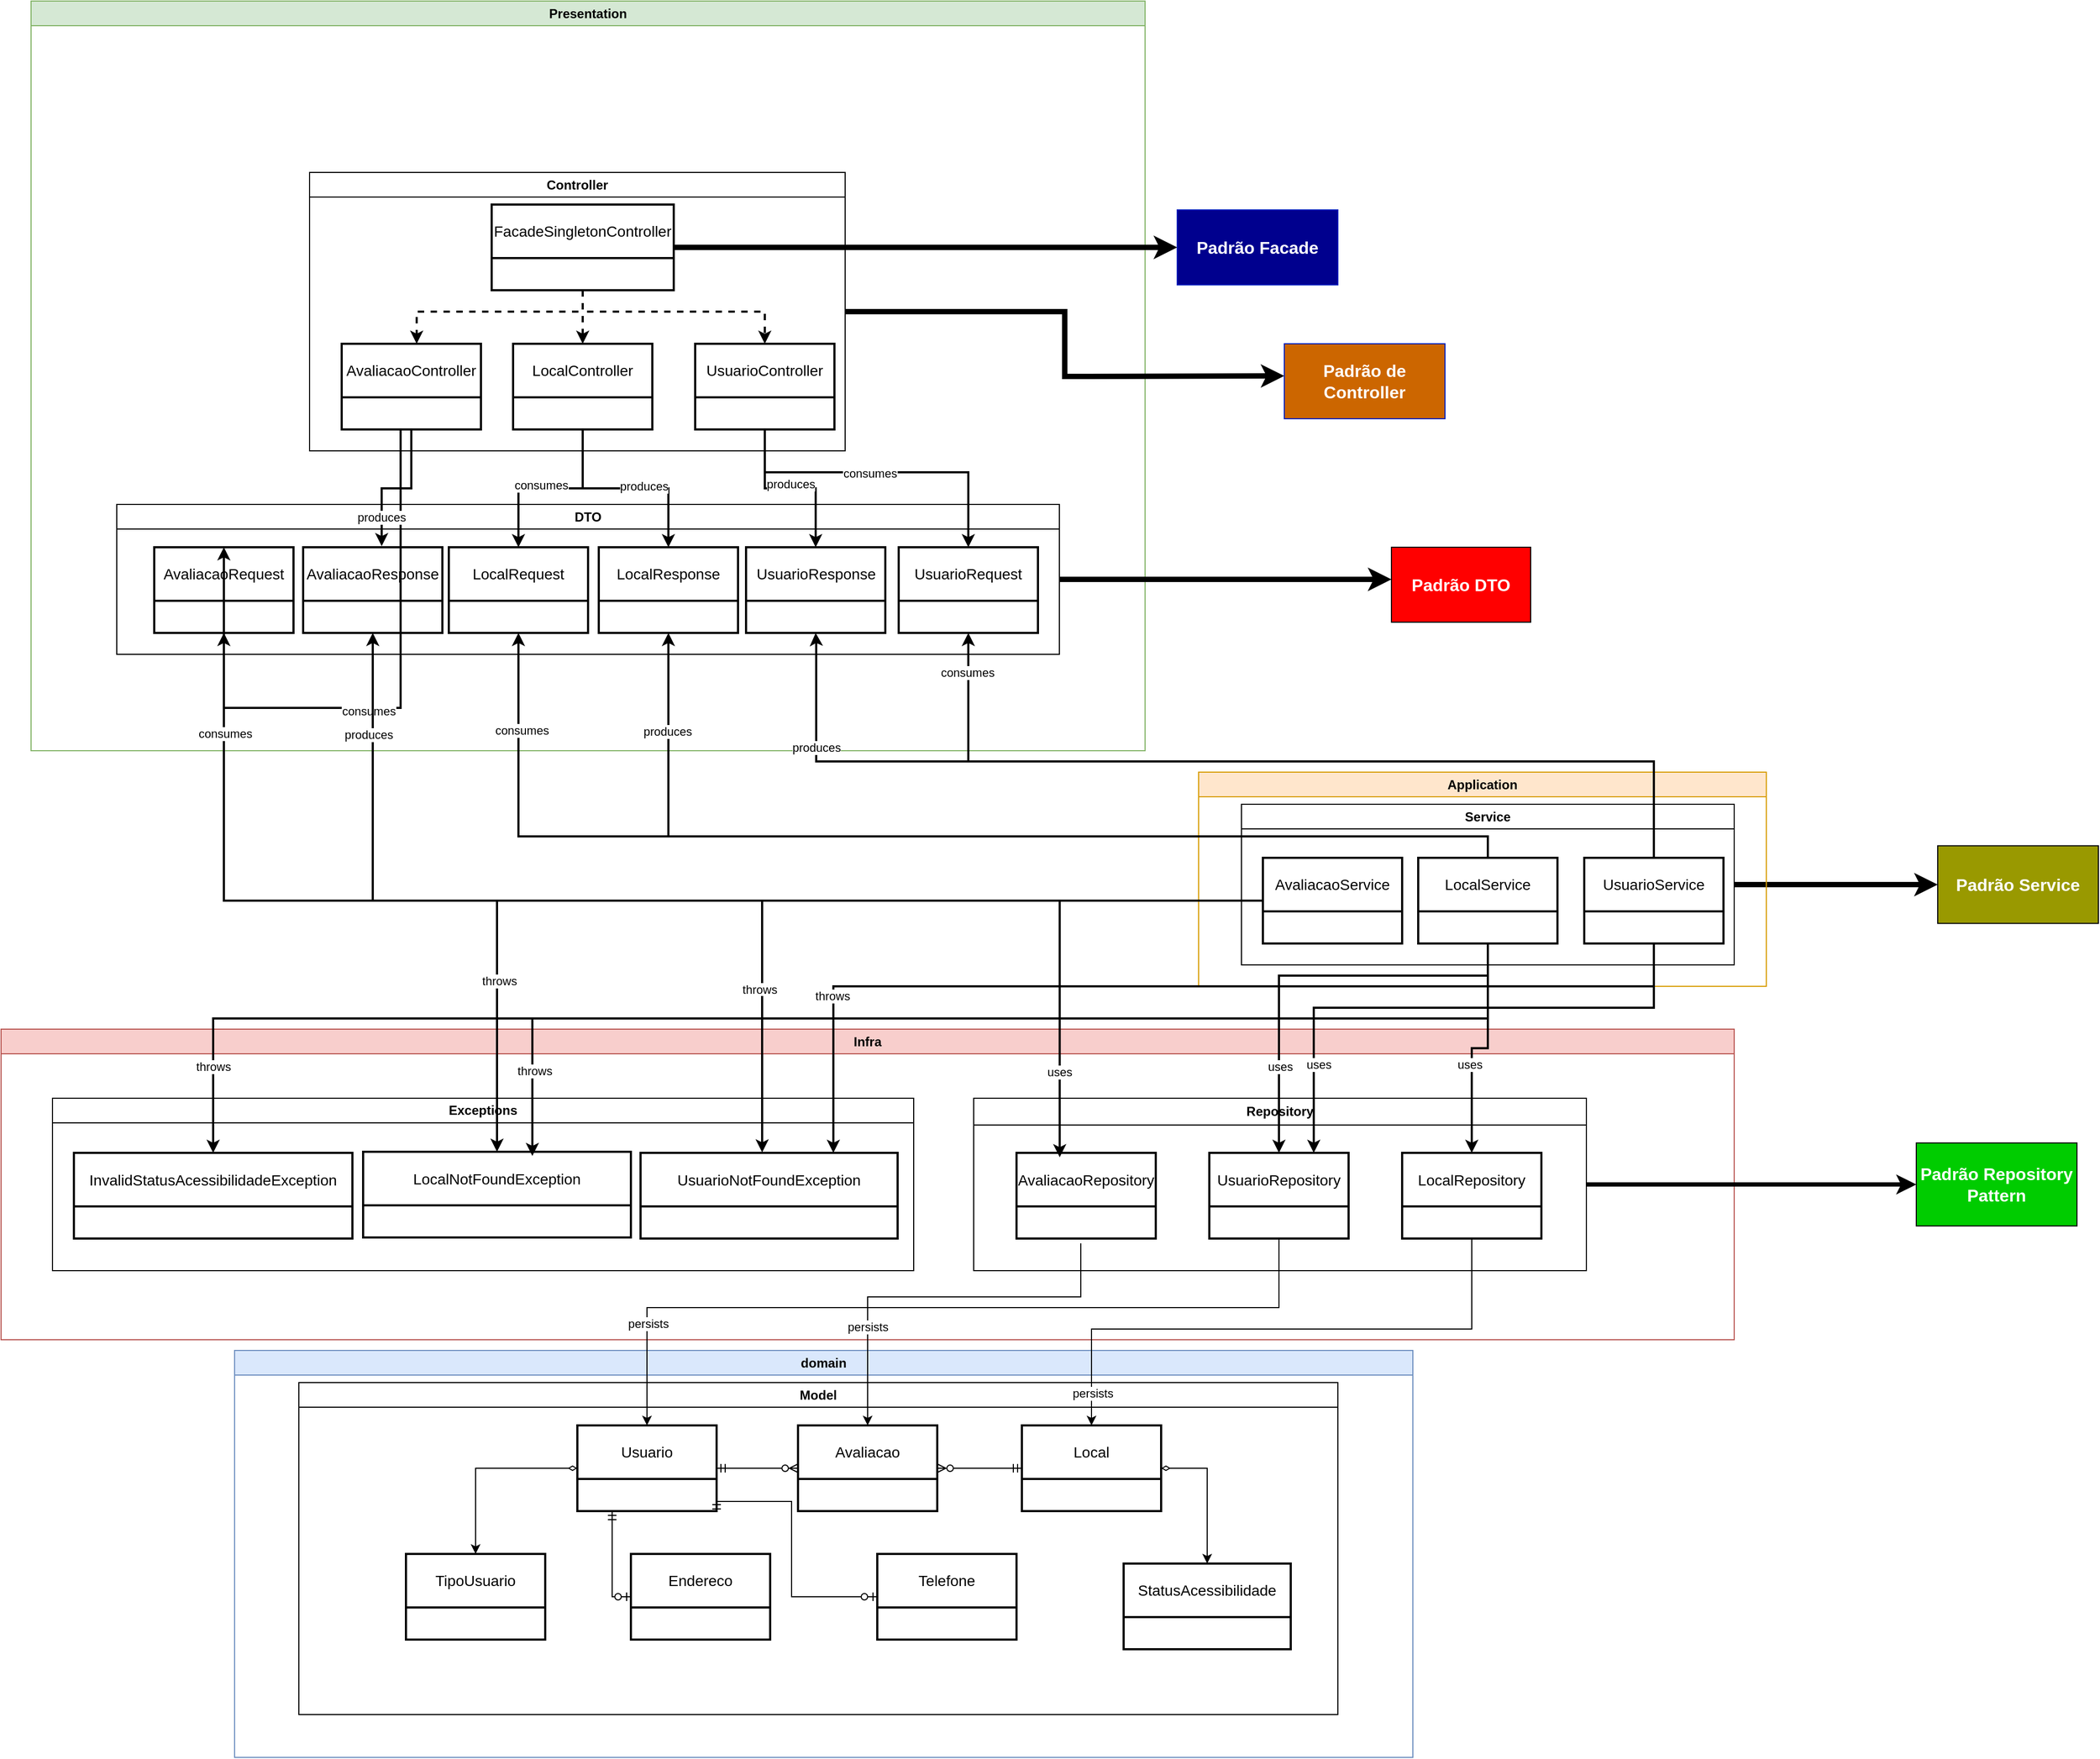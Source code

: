 <mxfile version="26.2.5">
  <diagram name="Página-1" id="8vidsbIWAMB68Fe4YKgP">
    <mxGraphModel dx="2596" dy="2604" grid="1" gridSize="10" guides="1" tooltips="1" connect="1" arrows="1" fold="1" page="1" pageScale="1" pageWidth="827" pageHeight="1169" math="0" shadow="0">
      <root>
        <mxCell id="0" />
        <mxCell id="1" parent="0" />
        <mxCell id="IX4oMh0dwggidCq6FP1M-32" value="Model" style="swimlane;whiteSpace=wrap;html=1;rounded=0;" parent="1" vertex="1">
          <mxGeometry x="1040" y="920" width="970" height="310" as="geometry" />
        </mxCell>
        <mxCell id="IX4oMh0dwggidCq6FP1M-46" value="Presentation" style="swimlane;whiteSpace=wrap;html=1;rounded=0;fillColor=#d5e8d4;strokeColor=#82b366;" parent="1" vertex="1">
          <mxGeometry x="790" y="-370" width="1040" height="700" as="geometry" />
        </mxCell>
        <mxCell id="IX4oMh0dwggidCq6FP1M-33" value="AvaliacaoRequest" style="swimlane;childLayout=stackLayout;horizontal=1;startSize=50;horizontalStack=0;rounded=0;fontSize=14;fontStyle=0;strokeWidth=2;resizeParent=0;resizeLast=1;shadow=0;dashed=0;align=center;arcSize=4;whiteSpace=wrap;html=1;" parent="IX4oMh0dwggidCq6FP1M-46" vertex="1">
          <mxGeometry x="115" y="510" width="130" height="80" as="geometry" />
        </mxCell>
        <mxCell id="dOHROT9JjZC4uWlCmeVK-4" style="edgeStyle=orthogonalEdgeStyle;rounded=0;orthogonalLoop=1;jettySize=auto;html=1;exitX=1;exitY=0.5;exitDx=0;exitDy=0;strokeWidth=5;" edge="1" parent="IX4oMh0dwggidCq6FP1M-46" source="IX4oMh0dwggidCq6FP1M-39">
          <mxGeometry relative="1" as="geometry">
            <mxPoint x="1270" y="540" as="targetPoint" />
          </mxGeometry>
        </mxCell>
        <mxCell id="IX4oMh0dwggidCq6FP1M-39" value="DTO" style="swimlane;whiteSpace=wrap;html=1;rounded=0;" parent="IX4oMh0dwggidCq6FP1M-46" vertex="1">
          <mxGeometry x="80" y="470" width="880" height="140" as="geometry" />
        </mxCell>
        <mxCell id="IX4oMh0dwggidCq6FP1M-36" value="AvaliacaoResponse" style="swimlane;childLayout=stackLayout;horizontal=1;startSize=50;horizontalStack=0;rounded=0;fontSize=14;fontStyle=0;strokeWidth=2;resizeParent=0;resizeLast=1;shadow=0;dashed=0;align=center;arcSize=4;whiteSpace=wrap;html=1;" parent="IX4oMh0dwggidCq6FP1M-39" vertex="1">
          <mxGeometry x="174" y="40" width="130" height="80" as="geometry" />
        </mxCell>
        <mxCell id="IX4oMh0dwggidCq6FP1M-35" value="LocalRequest" style="swimlane;childLayout=stackLayout;horizontal=1;startSize=50;horizontalStack=0;rounded=0;fontSize=14;fontStyle=0;strokeWidth=2;resizeParent=0;resizeLast=1;shadow=0;dashed=0;align=center;arcSize=4;whiteSpace=wrap;html=1;" parent="IX4oMh0dwggidCq6FP1M-39" vertex="1">
          <mxGeometry x="310" y="40" width="130" height="80" as="geometry" />
        </mxCell>
        <mxCell id="IX4oMh0dwggidCq6FP1M-34" value="LocalResponse" style="swimlane;childLayout=stackLayout;horizontal=1;startSize=50;horizontalStack=0;rounded=0;fontSize=14;fontStyle=0;strokeWidth=2;resizeParent=0;resizeLast=1;shadow=0;dashed=0;align=center;arcSize=4;whiteSpace=wrap;html=1;" parent="IX4oMh0dwggidCq6FP1M-39" vertex="1">
          <mxGeometry x="450" y="40" width="130" height="80" as="geometry" />
        </mxCell>
        <mxCell id="IX4oMh0dwggidCq6FP1M-38" value="UsuarioResponse" style="swimlane;childLayout=stackLayout;horizontal=1;startSize=50;horizontalStack=0;rounded=0;fontSize=14;fontStyle=0;strokeWidth=2;resizeParent=0;resizeLast=1;shadow=0;dashed=0;align=center;arcSize=4;whiteSpace=wrap;html=1;" parent="IX4oMh0dwggidCq6FP1M-39" vertex="1">
          <mxGeometry x="587.5" y="40" width="130" height="80" as="geometry" />
        </mxCell>
        <mxCell id="IX4oMh0dwggidCq6FP1M-37" value="UsuarioRequest" style="swimlane;childLayout=stackLayout;horizontal=1;startSize=50;horizontalStack=0;rounded=0;fontSize=14;fontStyle=0;strokeWidth=2;resizeParent=0;resizeLast=1;shadow=0;dashed=0;align=center;arcSize=4;whiteSpace=wrap;html=1;" parent="IX4oMh0dwggidCq6FP1M-39" vertex="1">
          <mxGeometry x="730" y="40" width="130" height="80" as="geometry" />
        </mxCell>
        <mxCell id="dOHROT9JjZC4uWlCmeVK-12" style="edgeStyle=orthogonalEdgeStyle;rounded=0;orthogonalLoop=1;jettySize=auto;html=1;strokeWidth=5;" edge="1" parent="IX4oMh0dwggidCq6FP1M-46" source="IX4oMh0dwggidCq6FP1M-45">
          <mxGeometry relative="1" as="geometry">
            <mxPoint x="1170" y="350" as="targetPoint" />
          </mxGeometry>
        </mxCell>
        <mxCell id="IX4oMh0dwggidCq6FP1M-45" value="Controller" style="swimlane;whiteSpace=wrap;html=1;rounded=0;" parent="IX4oMh0dwggidCq6FP1M-46" vertex="1">
          <mxGeometry x="260" y="160" width="500" height="260" as="geometry" />
        </mxCell>
        <mxCell id="IX4oMh0dwggidCq6FP1M-43" value="UsuarioController" style="swimlane;childLayout=stackLayout;horizontal=1;startSize=50;horizontalStack=0;rounded=0;fontSize=14;fontStyle=0;strokeWidth=2;resizeParent=0;resizeLast=1;shadow=0;dashed=0;align=center;arcSize=4;whiteSpace=wrap;html=1;" parent="IX4oMh0dwggidCq6FP1M-45" vertex="1">
          <mxGeometry x="360" y="160" width="130" height="80" as="geometry" />
        </mxCell>
        <mxCell id="IX4oMh0dwggidCq6FP1M-44" value="LocalController" style="swimlane;childLayout=stackLayout;horizontal=1;startSize=50;horizontalStack=0;rounded=0;fontSize=14;fontStyle=0;strokeWidth=2;resizeParent=0;resizeLast=1;shadow=0;dashed=0;align=center;arcSize=4;whiteSpace=wrap;html=1;" parent="IX4oMh0dwggidCq6FP1M-45" vertex="1">
          <mxGeometry x="190" y="160" width="130" height="80" as="geometry" />
        </mxCell>
        <mxCell id="IX4oMh0dwggidCq6FP1M-42" value="AvaliacaoController" style="swimlane;childLayout=stackLayout;horizontal=1;startSize=50;horizontalStack=0;rounded=0;fontSize=14;fontStyle=0;strokeWidth=2;resizeParent=0;resizeLast=1;shadow=0;dashed=0;align=center;arcSize=4;whiteSpace=wrap;html=1;" parent="IX4oMh0dwggidCq6FP1M-45" vertex="1">
          <mxGeometry x="30" y="160" width="130" height="80" as="geometry" />
        </mxCell>
        <mxCell id="IX4oMh0dwggidCq6FP1M-119" style="edgeStyle=orthogonalEdgeStyle;rounded=0;orthogonalLoop=1;jettySize=auto;html=1;dashed=1;strokeWidth=2;" parent="IX4oMh0dwggidCq6FP1M-45" source="IX4oMh0dwggidCq6FP1M-118" target="IX4oMh0dwggidCq6FP1M-42" edge="1">
          <mxGeometry relative="1" as="geometry">
            <Array as="points">
              <mxPoint x="255" y="130" />
              <mxPoint x="100" y="130" />
            </Array>
          </mxGeometry>
        </mxCell>
        <mxCell id="IX4oMh0dwggidCq6FP1M-120" style="edgeStyle=orthogonalEdgeStyle;rounded=0;orthogonalLoop=1;jettySize=auto;html=1;entryX=0.5;entryY=0;entryDx=0;entryDy=0;dashed=1;strokeWidth=2;" parent="IX4oMh0dwggidCq6FP1M-45" source="IX4oMh0dwggidCq6FP1M-118" target="IX4oMh0dwggidCq6FP1M-44" edge="1">
          <mxGeometry relative="1" as="geometry" />
        </mxCell>
        <mxCell id="IX4oMh0dwggidCq6FP1M-121" style="edgeStyle=orthogonalEdgeStyle;rounded=0;orthogonalLoop=1;jettySize=auto;html=1;entryX=0.5;entryY=0;entryDx=0;entryDy=0;dashed=1;strokeWidth=2;" parent="IX4oMh0dwggidCq6FP1M-45" source="IX4oMh0dwggidCq6FP1M-118" target="IX4oMh0dwggidCq6FP1M-43" edge="1">
          <mxGeometry relative="1" as="geometry">
            <Array as="points">
              <mxPoint x="255" y="130" />
              <mxPoint x="425" y="130" />
            </Array>
          </mxGeometry>
        </mxCell>
        <mxCell id="IX4oMh0dwggidCq6FP1M-118" value="FacadeSingletonController" style="swimlane;childLayout=stackLayout;horizontal=1;startSize=50;horizontalStack=0;rounded=0;fontSize=14;fontStyle=0;strokeWidth=2;resizeParent=0;resizeLast=1;shadow=0;dashed=0;align=center;arcSize=4;whiteSpace=wrap;html=1;" parent="IX4oMh0dwggidCq6FP1M-45" vertex="1">
          <mxGeometry x="170" y="30" width="170" height="80" as="geometry" />
        </mxCell>
        <mxCell id="IX4oMh0dwggidCq6FP1M-106" style="edgeStyle=orthogonalEdgeStyle;rounded=0;orthogonalLoop=1;jettySize=auto;html=1;entryX=0.5;entryY=0;entryDx=0;entryDy=0;strokeWidth=2;" parent="IX4oMh0dwggidCq6FP1M-46" source="IX4oMh0dwggidCq6FP1M-43" target="IX4oMh0dwggidCq6FP1M-37" edge="1">
          <mxGeometry relative="1" as="geometry">
            <Array as="points">
              <mxPoint x="685" y="440" />
              <mxPoint x="875" y="440" />
            </Array>
          </mxGeometry>
        </mxCell>
        <mxCell id="IX4oMh0dwggidCq6FP1M-108" value="consumes" style="edgeLabel;html=1;align=center;verticalAlign=middle;resizable=0;points=[];" parent="IX4oMh0dwggidCq6FP1M-106" vertex="1" connectable="0">
          <mxGeometry x="-0.08" y="-1" relative="1" as="geometry">
            <mxPoint as="offset" />
          </mxGeometry>
        </mxCell>
        <mxCell id="IX4oMh0dwggidCq6FP1M-107" style="edgeStyle=orthogonalEdgeStyle;rounded=0;orthogonalLoop=1;jettySize=auto;html=1;strokeWidth=2;" parent="IX4oMh0dwggidCq6FP1M-46" source="IX4oMh0dwggidCq6FP1M-43" target="IX4oMh0dwggidCq6FP1M-38" edge="1">
          <mxGeometry relative="1" as="geometry" />
        </mxCell>
        <mxCell id="IX4oMh0dwggidCq6FP1M-109" value="produces" style="edgeLabel;html=1;align=center;verticalAlign=middle;resizable=0;points=[];" parent="IX4oMh0dwggidCq6FP1M-107" vertex="1" connectable="0">
          <mxGeometry x="-0.005" y="4" relative="1" as="geometry">
            <mxPoint as="offset" />
          </mxGeometry>
        </mxCell>
        <mxCell id="IX4oMh0dwggidCq6FP1M-110" style="edgeStyle=orthogonalEdgeStyle;rounded=0;orthogonalLoop=1;jettySize=auto;html=1;entryX=0.5;entryY=0;entryDx=0;entryDy=0;strokeWidth=2;" parent="IX4oMh0dwggidCq6FP1M-46" source="IX4oMh0dwggidCq6FP1M-44" target="IX4oMh0dwggidCq6FP1M-34" edge="1">
          <mxGeometry relative="1" as="geometry" />
        </mxCell>
        <mxCell id="IX4oMh0dwggidCq6FP1M-112" value="produces" style="edgeLabel;html=1;align=center;verticalAlign=middle;resizable=0;points=[];" parent="IX4oMh0dwggidCq6FP1M-110" vertex="1" connectable="0">
          <mxGeometry x="0.172" y="2" relative="1" as="geometry">
            <mxPoint as="offset" />
          </mxGeometry>
        </mxCell>
        <mxCell id="IX4oMh0dwggidCq6FP1M-111" style="edgeStyle=orthogonalEdgeStyle;rounded=0;orthogonalLoop=1;jettySize=auto;html=1;entryX=0.5;entryY=0;entryDx=0;entryDy=0;strokeWidth=2;" parent="IX4oMh0dwggidCq6FP1M-46" source="IX4oMh0dwggidCq6FP1M-44" target="IX4oMh0dwggidCq6FP1M-35" edge="1">
          <mxGeometry relative="1" as="geometry" />
        </mxCell>
        <mxCell id="IX4oMh0dwggidCq6FP1M-113" value="consumes" style="edgeLabel;html=1;align=center;verticalAlign=middle;resizable=0;points=[];" parent="IX4oMh0dwggidCq6FP1M-111" vertex="1" connectable="0">
          <mxGeometry x="0.103" y="-3" relative="1" as="geometry">
            <mxPoint as="offset" />
          </mxGeometry>
        </mxCell>
        <mxCell id="IX4oMh0dwggidCq6FP1M-114" style="edgeStyle=orthogonalEdgeStyle;rounded=0;orthogonalLoop=1;jettySize=auto;html=1;entryX=0.5;entryY=0;entryDx=0;entryDy=0;strokeWidth=2;" parent="IX4oMh0dwggidCq6FP1M-46" source="IX4oMh0dwggidCq6FP1M-42" target="IX4oMh0dwggidCq6FP1M-33" edge="1">
          <mxGeometry relative="1" as="geometry">
            <Array as="points">
              <mxPoint x="345" y="660" />
              <mxPoint x="180" y="660" />
            </Array>
          </mxGeometry>
        </mxCell>
        <mxCell id="IX4oMh0dwggidCq6FP1M-116" value="consumes" style="edgeLabel;html=1;align=center;verticalAlign=middle;resizable=0;points=[];" parent="IX4oMh0dwggidCq6FP1M-114" vertex="1" connectable="0">
          <mxGeometry x="0.011" y="3" relative="1" as="geometry">
            <mxPoint as="offset" />
          </mxGeometry>
        </mxCell>
        <mxCell id="IX4oMh0dwggidCq6FP1M-115" style="edgeStyle=orthogonalEdgeStyle;rounded=0;orthogonalLoop=1;jettySize=auto;html=1;entryX=0.564;entryY=-0.013;entryDx=0;entryDy=0;entryPerimeter=0;strokeWidth=2;" parent="IX4oMh0dwggidCq6FP1M-46" source="IX4oMh0dwggidCq6FP1M-42" target="IX4oMh0dwggidCq6FP1M-36" edge="1">
          <mxGeometry relative="1" as="geometry" />
        </mxCell>
        <mxCell id="IX4oMh0dwggidCq6FP1M-117" value="produces" style="edgeLabel;html=1;align=center;verticalAlign=middle;resizable=0;points=[];" parent="IX4oMh0dwggidCq6FP1M-115" vertex="1" connectable="0">
          <mxGeometry x="0.603" y="-1" relative="1" as="geometry">
            <mxPoint as="offset" />
          </mxGeometry>
        </mxCell>
        <mxCell id="dOHROT9JjZC4uWlCmeVK-11" style="edgeStyle=orthogonalEdgeStyle;rounded=0;orthogonalLoop=1;jettySize=auto;html=1;strokeWidth=5;" edge="1" parent="1" source="IX4oMh0dwggidCq6FP1M-54" target="dOHROT9JjZC4uWlCmeVK-8">
          <mxGeometry relative="1" as="geometry" />
        </mxCell>
        <mxCell id="IX4oMh0dwggidCq6FP1M-54" value="Service" style="swimlane;whiteSpace=wrap;html=1;rounded=0;" parent="1" vertex="1">
          <mxGeometry x="1920" y="380" width="460" height="150" as="geometry" />
        </mxCell>
        <mxCell id="IX4oMh0dwggidCq6FP1M-53" value="LocalService" style="swimlane;childLayout=stackLayout;horizontal=1;startSize=50;horizontalStack=0;rounded=0;fontSize=14;fontStyle=0;strokeWidth=2;resizeParent=0;resizeLast=1;shadow=0;dashed=0;align=center;arcSize=4;whiteSpace=wrap;html=1;" parent="IX4oMh0dwggidCq6FP1M-54" vertex="1">
          <mxGeometry x="165" y="50" width="130" height="80" as="geometry" />
        </mxCell>
        <mxCell id="IX4oMh0dwggidCq6FP1M-52" value="UsuarioService" style="swimlane;childLayout=stackLayout;horizontal=1;startSize=50;horizontalStack=0;rounded=0;fontSize=14;fontStyle=0;strokeWidth=2;resizeParent=0;resizeLast=1;shadow=0;dashed=0;align=center;arcSize=4;whiteSpace=wrap;html=1;" parent="IX4oMh0dwggidCq6FP1M-54" vertex="1">
          <mxGeometry x="320" y="50" width="130" height="80" as="geometry" />
        </mxCell>
        <mxCell id="IX4oMh0dwggidCq6FP1M-51" value="AvaliacaoService" style="swimlane;childLayout=stackLayout;horizontal=1;startSize=50;horizontalStack=0;rounded=0;fontSize=14;fontStyle=0;strokeWidth=2;resizeParent=0;resizeLast=1;shadow=0;dashed=0;align=center;arcSize=4;whiteSpace=wrap;html=1;" parent="IX4oMh0dwggidCq6FP1M-54" vertex="1">
          <mxGeometry x="20" y="50" width="130" height="80" as="geometry" />
        </mxCell>
        <mxCell id="IX4oMh0dwggidCq6FP1M-61" value="Infra" style="swimlane;whiteSpace=wrap;html=1;startSize=23;fillColor=#f8cecc;strokeColor=#b85450;" parent="1" vertex="1">
          <mxGeometry x="762" y="590" width="1618" height="290" as="geometry" />
        </mxCell>
        <mxCell id="IX4oMh0dwggidCq6FP1M-50" value="Repository" style="swimlane;whiteSpace=wrap;html=1;startSize=25;rounded=0;" parent="IX4oMh0dwggidCq6FP1M-61" vertex="1">
          <mxGeometry x="908" y="64.5" width="572" height="161" as="geometry" />
        </mxCell>
        <mxCell id="IX4oMh0dwggidCq6FP1M-48" value="LocalRepository" style="swimlane;childLayout=stackLayout;horizontal=1;startSize=50;horizontalStack=0;rounded=0;fontSize=14;fontStyle=0;strokeWidth=2;resizeParent=0;resizeLast=1;shadow=0;dashed=0;align=center;arcSize=4;whiteSpace=wrap;html=1;" parent="IX4oMh0dwggidCq6FP1M-50" vertex="1">
          <mxGeometry x="400" y="51" width="130" height="80" as="geometry" />
        </mxCell>
        <mxCell id="IX4oMh0dwggidCq6FP1M-49" value="UsuarioRepository" style="swimlane;childLayout=stackLayout;horizontal=1;startSize=50;horizontalStack=0;rounded=0;fontSize=14;fontStyle=0;strokeWidth=2;resizeParent=0;resizeLast=1;shadow=0;dashed=0;align=center;arcSize=4;whiteSpace=wrap;html=1;" parent="IX4oMh0dwggidCq6FP1M-50" vertex="1">
          <mxGeometry x="220" y="51" width="130" height="80" as="geometry" />
        </mxCell>
        <mxCell id="IX4oMh0dwggidCq6FP1M-47" value="AvaliacaoRepository" style="swimlane;childLayout=stackLayout;horizontal=1;startSize=50;horizontalStack=0;rounded=0;fontSize=14;fontStyle=0;strokeWidth=2;resizeParent=0;resizeLast=1;shadow=0;dashed=0;align=center;arcSize=4;whiteSpace=wrap;html=1;" parent="IX4oMh0dwggidCq6FP1M-50" vertex="1">
          <mxGeometry x="40" y="51" width="130" height="80" as="geometry" />
        </mxCell>
        <mxCell id="IX4oMh0dwggidCq6FP1M-55" value="Exceptions" style="swimlane;whiteSpace=wrap;html=1;startSize=23;rounded=0;" parent="IX4oMh0dwggidCq6FP1M-61" vertex="1">
          <mxGeometry x="48" y="64.5" width="804" height="161" as="geometry" />
        </mxCell>
        <mxCell id="IX4oMh0dwggidCq6FP1M-56" value="UsuarioNotFoundException" style="swimlane;childLayout=stackLayout;horizontal=1;startSize=50;horizontalStack=0;rounded=0;fontSize=14;fontStyle=0;strokeWidth=2;resizeParent=0;resizeLast=1;shadow=0;dashed=0;align=center;arcSize=4;whiteSpace=wrap;html=1;" parent="IX4oMh0dwggidCq6FP1M-55" vertex="1">
          <mxGeometry x="549" y="51" width="240" height="80" as="geometry" />
        </mxCell>
        <mxCell id="IX4oMh0dwggidCq6FP1M-57" value="LocalNotFoundException" style="swimlane;childLayout=stackLayout;horizontal=1;startSize=50;horizontalStack=0;rounded=0;fontSize=14;fontStyle=0;strokeWidth=2;resizeParent=0;resizeLast=1;shadow=0;dashed=0;align=center;arcSize=4;whiteSpace=wrap;html=1;" parent="IX4oMh0dwggidCq6FP1M-55" vertex="1">
          <mxGeometry x="290" y="50" width="250" height="80" as="geometry" />
        </mxCell>
        <mxCell id="IX4oMh0dwggidCq6FP1M-58" value="InvalidStatusAcessibilidadeException" style="swimlane;childLayout=stackLayout;horizontal=1;startSize=50;horizontalStack=0;rounded=0;fontSize=14;fontStyle=0;strokeWidth=2;resizeParent=0;resizeLast=1;shadow=0;dashed=0;align=center;arcSize=4;whiteSpace=wrap;html=1;" parent="IX4oMh0dwggidCq6FP1M-55" vertex="1">
          <mxGeometry x="20" y="51" width="260" height="80" as="geometry" />
        </mxCell>
        <mxCell id="IX4oMh0dwggidCq6FP1M-62" value="Application" style="swimlane;whiteSpace=wrap;html=1;fillColor=#ffe6cc;strokeColor=#d79b00;" parent="1" vertex="1">
          <mxGeometry x="1880" y="350" width="530" height="200" as="geometry" />
        </mxCell>
        <mxCell id="IX4oMh0dwggidCq6FP1M-63" value="domain" style="swimlane;whiteSpace=wrap;html=1;fillColor=#dae8fc;strokeColor=#6c8ebf;" parent="1" vertex="1">
          <mxGeometry x="980" y="890" width="1100" height="380" as="geometry" />
        </mxCell>
        <mxCell id="IX4oMh0dwggidCq6FP1M-73" style="edgeStyle=orthogonalEdgeStyle;rounded=0;orthogonalLoop=1;jettySize=auto;html=1;entryX=1;entryY=0.5;entryDx=0;entryDy=0;startArrow=ERmandOne;startFill=0;endArrow=ERzeroToMany;endFill=0;" parent="IX4oMh0dwggidCq6FP1M-63" source="IX4oMh0dwggidCq6FP1M-28" target="IX4oMh0dwggidCq6FP1M-29" edge="1">
          <mxGeometry relative="1" as="geometry" />
        </mxCell>
        <mxCell id="IX4oMh0dwggidCq6FP1M-28" value="Local" style="swimlane;childLayout=stackLayout;horizontal=1;startSize=50;horizontalStack=0;rounded=0;fontSize=14;fontStyle=0;strokeWidth=2;resizeParent=0;resizeLast=1;shadow=0;dashed=0;align=center;arcSize=4;whiteSpace=wrap;html=1;" parent="IX4oMh0dwggidCq6FP1M-63" vertex="1">
          <mxGeometry x="735" y="70" width="130" height="80" as="geometry" />
        </mxCell>
        <mxCell id="IX4oMh0dwggidCq6FP1M-31" value="Telefone" style="swimlane;childLayout=stackLayout;horizontal=1;startSize=50;horizontalStack=0;rounded=0;fontSize=14;fontStyle=0;strokeWidth=2;resizeParent=0;resizeLast=1;shadow=0;dashed=0;align=center;arcSize=4;whiteSpace=wrap;html=1;" parent="IX4oMh0dwggidCq6FP1M-63" vertex="1">
          <mxGeometry x="600" y="190" width="130" height="80" as="geometry" />
        </mxCell>
        <mxCell id="IX4oMh0dwggidCq6FP1M-21" value="Endereco" style="swimlane;childLayout=stackLayout;horizontal=1;startSize=50;horizontalStack=0;rounded=0;fontSize=14;fontStyle=0;strokeWidth=2;resizeParent=0;resizeLast=1;shadow=0;dashed=0;align=center;arcSize=4;whiteSpace=wrap;html=1;" parent="IX4oMh0dwggidCq6FP1M-63" vertex="1">
          <mxGeometry x="370" y="190" width="130" height="80" as="geometry" />
        </mxCell>
        <mxCell id="IX4oMh0dwggidCq6FP1M-64" value="TipoUsuario" style="swimlane;childLayout=stackLayout;horizontal=1;startSize=50;horizontalStack=0;rounded=0;fontSize=14;fontStyle=0;strokeWidth=2;resizeParent=0;resizeLast=1;shadow=0;dashed=0;align=center;arcSize=4;whiteSpace=wrap;html=1;" parent="IX4oMh0dwggidCq6FP1M-63" vertex="1">
          <mxGeometry x="160" y="190" width="130" height="80" as="geometry" />
        </mxCell>
        <mxCell id="IX4oMh0dwggidCq6FP1M-65" value="StatusAcessibilidade" style="swimlane;childLayout=stackLayout;horizontal=1;startSize=50;horizontalStack=0;rounded=0;fontSize=14;fontStyle=0;strokeWidth=2;resizeParent=0;resizeLast=1;shadow=0;dashed=0;align=center;arcSize=4;whiteSpace=wrap;html=1;" parent="IX4oMh0dwggidCq6FP1M-63" vertex="1">
          <mxGeometry x="830" y="199" width="156" height="80" as="geometry" />
        </mxCell>
        <mxCell id="IX4oMh0dwggidCq6FP1M-69" style="edgeStyle=orthogonalEdgeStyle;rounded=0;orthogonalLoop=1;jettySize=auto;html=1;entryX=0.5;entryY=0;entryDx=0;entryDy=0;endArrow=classic;endFill=1;startArrow=diamondThin;startFill=0;" parent="IX4oMh0dwggidCq6FP1M-63" source="IX4oMh0dwggidCq6FP1M-30" target="IX4oMh0dwggidCq6FP1M-64" edge="1">
          <mxGeometry relative="1" as="geometry" />
        </mxCell>
        <mxCell id="IX4oMh0dwggidCq6FP1M-30" value="Usuario" style="swimlane;childLayout=stackLayout;horizontal=1;startSize=50;horizontalStack=0;rounded=0;fontSize=14;fontStyle=0;strokeWidth=2;resizeParent=0;resizeLast=1;shadow=0;dashed=0;align=center;arcSize=4;whiteSpace=wrap;html=1;" parent="IX4oMh0dwggidCq6FP1M-63" vertex="1">
          <mxGeometry x="320" y="70" width="130" height="80" as="geometry" />
        </mxCell>
        <mxCell id="IX4oMh0dwggidCq6FP1M-123" style="edgeStyle=orthogonalEdgeStyle;rounded=0;orthogonalLoop=1;jettySize=auto;html=1;endArrow=none;startFill=1;startArrow=classic;" parent="IX4oMh0dwggidCq6FP1M-63" source="IX4oMh0dwggidCq6FP1M-29" edge="1">
          <mxGeometry relative="1" as="geometry">
            <mxPoint x="790" y="-100" as="targetPoint" />
            <Array as="points">
              <mxPoint x="591" y="-50" />
              <mxPoint x="790" y="-50" />
            </Array>
          </mxGeometry>
        </mxCell>
        <mxCell id="IX4oMh0dwggidCq6FP1M-126" value="persists" style="edgeLabel;html=1;align=center;verticalAlign=middle;resizable=0;points=[];" parent="IX4oMh0dwggidCq6FP1M-123" vertex="1" connectable="0">
          <mxGeometry x="-0.495" relative="1" as="geometry">
            <mxPoint y="1" as="offset" />
          </mxGeometry>
        </mxCell>
        <mxCell id="IX4oMh0dwggidCq6FP1M-29" value="Avaliacao" style="swimlane;childLayout=stackLayout;horizontal=1;startSize=50;horizontalStack=0;rounded=0;fontSize=14;fontStyle=0;strokeWidth=2;resizeParent=0;resizeLast=1;shadow=0;dashed=0;align=center;arcSize=4;whiteSpace=wrap;html=1;" parent="IX4oMh0dwggidCq6FP1M-63" vertex="1">
          <mxGeometry x="526" y="70" width="130" height="80" as="geometry" />
        </mxCell>
        <mxCell id="IX4oMh0dwggidCq6FP1M-67" value="" style="fontSize=12;html=1;endArrow=ERzeroToOne;startArrow=ERmandOne;rounded=0;entryX=0;entryY=0.5;entryDx=0;entryDy=0;exitX=0.25;exitY=1;exitDx=0;exitDy=0;edgeStyle=orthogonalEdgeStyle;" parent="IX4oMh0dwggidCq6FP1M-63" source="IX4oMh0dwggidCq6FP1M-30" target="IX4oMh0dwggidCq6FP1M-21" edge="1">
          <mxGeometry width="100" height="100" relative="1" as="geometry">
            <mxPoint x="320" y="180" as="sourcePoint" />
            <mxPoint x="420" y="80" as="targetPoint" />
          </mxGeometry>
        </mxCell>
        <mxCell id="IX4oMh0dwggidCq6FP1M-68" value="" style="edgeStyle=entityRelationEdgeStyle;fontSize=12;html=1;endArrow=ERzeroToMany;startArrow=ERmandOne;rounded=0;exitX=1;exitY=0.5;exitDx=0;exitDy=0;entryX=0;entryY=0.5;entryDx=0;entryDy=0;" parent="IX4oMh0dwggidCq6FP1M-63" source="IX4oMh0dwggidCq6FP1M-30" target="IX4oMh0dwggidCq6FP1M-29" edge="1">
          <mxGeometry width="100" height="100" relative="1" as="geometry">
            <mxPoint x="480" y="200" as="sourcePoint" />
            <mxPoint x="580" y="100" as="targetPoint" />
          </mxGeometry>
        </mxCell>
        <mxCell id="IX4oMh0dwggidCq6FP1M-70" style="edgeStyle=orthogonalEdgeStyle;rounded=0;orthogonalLoop=1;jettySize=auto;html=1;entryX=0.5;entryY=0;entryDx=0;entryDy=0;endArrow=classic;endFill=1;startArrow=diamondThin;startFill=0;exitX=1;exitY=0.5;exitDx=0;exitDy=0;" parent="IX4oMh0dwggidCq6FP1M-63" source="IX4oMh0dwggidCq6FP1M-28" target="IX4oMh0dwggidCq6FP1M-65" edge="1">
          <mxGeometry relative="1" as="geometry">
            <mxPoint x="995" y="150" as="sourcePoint" />
            <mxPoint x="900" y="230" as="targetPoint" />
          </mxGeometry>
        </mxCell>
        <mxCell id="IX4oMh0dwggidCq6FP1M-71" value="" style="fontSize=12;html=1;endArrow=ERzeroToOne;startArrow=ERmandOne;rounded=0;entryX=0;entryY=0.5;entryDx=0;entryDy=0;edgeStyle=orthogonalEdgeStyle;" parent="IX4oMh0dwggidCq6FP1M-63" target="IX4oMh0dwggidCq6FP1M-31" edge="1">
          <mxGeometry width="100" height="100" relative="1" as="geometry">
            <mxPoint x="450" y="140" as="sourcePoint" />
            <mxPoint x="477" y="230" as="targetPoint" />
            <Array as="points">
              <mxPoint x="450" y="141" />
              <mxPoint x="520" y="141" />
              <mxPoint x="520" y="230" />
            </Array>
          </mxGeometry>
        </mxCell>
        <mxCell id="IX4oMh0dwggidCq6FP1M-74" style="edgeStyle=orthogonalEdgeStyle;rounded=0;orthogonalLoop=1;jettySize=auto;html=1;entryX=0.31;entryY=0.051;entryDx=0;entryDy=0;entryPerimeter=0;strokeWidth=2;" parent="1" source="IX4oMh0dwggidCq6FP1M-51" target="IX4oMh0dwggidCq6FP1M-47" edge="1">
          <mxGeometry relative="1" as="geometry" />
        </mxCell>
        <mxCell id="IX4oMh0dwggidCq6FP1M-82" value="uses" style="edgeLabel;html=1;align=center;verticalAlign=middle;resizable=0;points=[];" parent="IX4oMh0dwggidCq6FP1M-74" vertex="1" connectable="0">
          <mxGeometry x="0.627" y="-1" relative="1" as="geometry">
            <mxPoint as="offset" />
          </mxGeometry>
        </mxCell>
        <mxCell id="IX4oMh0dwggidCq6FP1M-75" style="edgeStyle=orthogonalEdgeStyle;rounded=0;orthogonalLoop=1;jettySize=auto;html=1;strokeWidth=2;" parent="1" source="IX4oMh0dwggidCq6FP1M-53" target="IX4oMh0dwggidCq6FP1M-49" edge="1">
          <mxGeometry relative="1" as="geometry">
            <Array as="points">
              <mxPoint x="2150" y="540" />
              <mxPoint x="1955" y="540" />
            </Array>
          </mxGeometry>
        </mxCell>
        <mxCell id="IX4oMh0dwggidCq6FP1M-81" value="uses" style="edgeLabel;html=1;align=center;verticalAlign=middle;resizable=0;points=[];" parent="IX4oMh0dwggidCq6FP1M-75" vertex="1" connectable="0">
          <mxGeometry x="0.588" y="1" relative="1" as="geometry">
            <mxPoint as="offset" />
          </mxGeometry>
        </mxCell>
        <mxCell id="IX4oMh0dwggidCq6FP1M-77" style="edgeStyle=orthogonalEdgeStyle;rounded=0;orthogonalLoop=1;jettySize=auto;html=1;entryX=0.5;entryY=0;entryDx=0;entryDy=0;strokeWidth=2;" parent="1" source="IX4oMh0dwggidCq6FP1M-53" target="IX4oMh0dwggidCq6FP1M-48" edge="1">
          <mxGeometry relative="1" as="geometry" />
        </mxCell>
        <mxCell id="IX4oMh0dwggidCq6FP1M-80" value="uses" style="edgeLabel;html=1;align=center;verticalAlign=middle;resizable=0;points=[];" parent="IX4oMh0dwggidCq6FP1M-77" vertex="1" connectable="0">
          <mxGeometry x="0.215" y="-2" relative="1" as="geometry">
            <mxPoint as="offset" />
          </mxGeometry>
        </mxCell>
        <mxCell id="IX4oMh0dwggidCq6FP1M-78" style="edgeStyle=orthogonalEdgeStyle;rounded=0;orthogonalLoop=1;jettySize=auto;html=1;entryX=0.75;entryY=0;entryDx=0;entryDy=0;strokeWidth=2;" parent="1" source="IX4oMh0dwggidCq6FP1M-52" target="IX4oMh0dwggidCq6FP1M-49" edge="1">
          <mxGeometry relative="1" as="geometry">
            <Array as="points">
              <mxPoint x="2305" y="570" />
              <mxPoint x="1988" y="570" />
            </Array>
          </mxGeometry>
        </mxCell>
        <mxCell id="IX4oMh0dwggidCq6FP1M-79" value="uses" style="edgeLabel;html=1;align=center;verticalAlign=middle;resizable=0;points=[];" parent="IX4oMh0dwggidCq6FP1M-78" vertex="1" connectable="0">
          <mxGeometry x="0.678" y="4" relative="1" as="geometry">
            <mxPoint as="offset" />
          </mxGeometry>
        </mxCell>
        <mxCell id="IX4oMh0dwggidCq6FP1M-83" style="edgeStyle=orthogonalEdgeStyle;rounded=0;orthogonalLoop=1;jettySize=auto;html=1;strokeWidth=2;" parent="1" source="IX4oMh0dwggidCq6FP1M-51" target="IX4oMh0dwggidCq6FP1M-57" edge="1">
          <mxGeometry relative="1" as="geometry" />
        </mxCell>
        <mxCell id="IX4oMh0dwggidCq6FP1M-85" value="throws" style="edgeLabel;html=1;align=center;verticalAlign=middle;resizable=0;points=[];" parent="IX4oMh0dwggidCq6FP1M-83" vertex="1" connectable="0">
          <mxGeometry x="0.664" y="2" relative="1" as="geometry">
            <mxPoint as="offset" />
          </mxGeometry>
        </mxCell>
        <mxCell id="IX4oMh0dwggidCq6FP1M-84" style="edgeStyle=orthogonalEdgeStyle;rounded=0;orthogonalLoop=1;jettySize=auto;html=1;entryX=0.473;entryY=-0.005;entryDx=0;entryDy=0;entryPerimeter=0;strokeWidth=2;" parent="1" source="IX4oMh0dwggidCq6FP1M-51" target="IX4oMh0dwggidCq6FP1M-56" edge="1">
          <mxGeometry relative="1" as="geometry" />
        </mxCell>
        <mxCell id="IX4oMh0dwggidCq6FP1M-86" value="&lt;span style=&quot;font-size: 11px; background-color: rgb(255, 255, 255);&quot;&gt;throws&lt;/span&gt;" style="text;html=1;align=center;verticalAlign=middle;resizable=0;points=[];autosize=1;strokeColor=none;fillColor=none;" parent="1" vertex="1">
          <mxGeometry x="1440" y="538" width="60" height="30" as="geometry" />
        </mxCell>
        <mxCell id="IX4oMh0dwggidCq6FP1M-87" style="edgeStyle=orthogonalEdgeStyle;rounded=0;orthogonalLoop=1;jettySize=auto;html=1;entryX=0.75;entryY=0;entryDx=0;entryDy=0;strokeWidth=2;" parent="1" source="IX4oMh0dwggidCq6FP1M-52" target="IX4oMh0dwggidCq6FP1M-56" edge="1">
          <mxGeometry relative="1" as="geometry">
            <Array as="points">
              <mxPoint x="2305" y="550" />
              <mxPoint x="1539" y="550" />
            </Array>
          </mxGeometry>
        </mxCell>
        <mxCell id="IX4oMh0dwggidCq6FP1M-88" value="throws" style="edgeLabel;html=1;align=center;verticalAlign=middle;resizable=0;points=[];" parent="IX4oMh0dwggidCq6FP1M-87" vertex="1" connectable="0">
          <mxGeometry x="0.694" y="-1" relative="1" as="geometry">
            <mxPoint as="offset" />
          </mxGeometry>
        </mxCell>
        <mxCell id="IX4oMh0dwggidCq6FP1M-90" style="edgeStyle=orthogonalEdgeStyle;rounded=0;orthogonalLoop=1;jettySize=auto;html=1;entryX=0.632;entryY=0.049;entryDx=0;entryDy=0;entryPerimeter=0;strokeWidth=2;" parent="1" source="IX4oMh0dwggidCq6FP1M-53" target="IX4oMh0dwggidCq6FP1M-57" edge="1">
          <mxGeometry relative="1" as="geometry">
            <Array as="points">
              <mxPoint x="2150" y="580" />
              <mxPoint x="1258" y="580" />
            </Array>
          </mxGeometry>
        </mxCell>
        <mxCell id="IX4oMh0dwggidCq6FP1M-91" value="throws" style="edgeLabel;html=1;align=center;verticalAlign=middle;resizable=0;points=[];" parent="IX4oMh0dwggidCq6FP1M-90" vertex="1" connectable="0">
          <mxGeometry x="0.852" y="2" relative="1" as="geometry">
            <mxPoint y="1" as="offset" />
          </mxGeometry>
        </mxCell>
        <mxCell id="IX4oMh0dwggidCq6FP1M-92" style="edgeStyle=orthogonalEdgeStyle;rounded=0;orthogonalLoop=1;jettySize=auto;html=1;strokeWidth=2;" parent="1" source="IX4oMh0dwggidCq6FP1M-53" target="IX4oMh0dwggidCq6FP1M-58" edge="1">
          <mxGeometry relative="1" as="geometry">
            <Array as="points">
              <mxPoint x="2150" y="580" />
              <mxPoint x="960" y="580" />
            </Array>
          </mxGeometry>
        </mxCell>
        <mxCell id="IX4oMh0dwggidCq6FP1M-93" value="throws" style="edgeLabel;html=1;align=center;verticalAlign=middle;resizable=0;points=[];" parent="IX4oMh0dwggidCq6FP1M-92" vertex="1" connectable="0">
          <mxGeometry x="0.884" relative="1" as="geometry">
            <mxPoint as="offset" />
          </mxGeometry>
        </mxCell>
        <mxCell id="IX4oMh0dwggidCq6FP1M-94" style="edgeStyle=orthogonalEdgeStyle;rounded=0;orthogonalLoop=1;jettySize=auto;html=1;entryX=0.5;entryY=1;entryDx=0;entryDy=0;strokeWidth=2;" parent="1" source="IX4oMh0dwggidCq6FP1M-51" target="IX4oMh0dwggidCq6FP1M-33" edge="1">
          <mxGeometry relative="1" as="geometry" />
        </mxCell>
        <mxCell id="IX4oMh0dwggidCq6FP1M-96" value="consumes" style="edgeLabel;html=1;align=center;verticalAlign=middle;resizable=0;points=[];" parent="IX4oMh0dwggidCq6FP1M-94" vertex="1" connectable="0">
          <mxGeometry x="0.846" y="-1" relative="1" as="geometry">
            <mxPoint as="offset" />
          </mxGeometry>
        </mxCell>
        <mxCell id="IX4oMh0dwggidCq6FP1M-95" style="edgeStyle=orthogonalEdgeStyle;rounded=0;orthogonalLoop=1;jettySize=auto;html=1;entryX=0.5;entryY=1;entryDx=0;entryDy=0;strokeWidth=2;" parent="1" source="IX4oMh0dwggidCq6FP1M-51" target="IX4oMh0dwggidCq6FP1M-36" edge="1">
          <mxGeometry relative="1" as="geometry" />
        </mxCell>
        <mxCell id="IX4oMh0dwggidCq6FP1M-97" value="produces" style="edgeLabel;html=1;align=center;verticalAlign=middle;resizable=0;points=[];" parent="IX4oMh0dwggidCq6FP1M-95" vertex="1" connectable="0">
          <mxGeometry x="0.822" y="4" relative="1" as="geometry">
            <mxPoint y="-1" as="offset" />
          </mxGeometry>
        </mxCell>
        <mxCell id="IX4oMh0dwggidCq6FP1M-98" style="edgeStyle=orthogonalEdgeStyle;rounded=0;orthogonalLoop=1;jettySize=auto;html=1;entryX=0.5;entryY=1;entryDx=0;entryDy=0;strokeWidth=2;" parent="1" source="IX4oMh0dwggidCq6FP1M-53" target="IX4oMh0dwggidCq6FP1M-35" edge="1">
          <mxGeometry relative="1" as="geometry">
            <Array as="points">
              <mxPoint x="2150" y="410" />
              <mxPoint x="1245" y="410" />
            </Array>
          </mxGeometry>
        </mxCell>
        <mxCell id="IX4oMh0dwggidCq6FP1M-100" value="consumes" style="edgeLabel;html=1;align=center;verticalAlign=middle;resizable=0;points=[];" parent="IX4oMh0dwggidCq6FP1M-98" vertex="1" connectable="0">
          <mxGeometry x="0.839" y="-3" relative="1" as="geometry">
            <mxPoint y="1" as="offset" />
          </mxGeometry>
        </mxCell>
        <mxCell id="IX4oMh0dwggidCq6FP1M-99" style="edgeStyle=orthogonalEdgeStyle;rounded=0;orthogonalLoop=1;jettySize=auto;html=1;entryX=0.5;entryY=1;entryDx=0;entryDy=0;strokeWidth=2;" parent="1" source="IX4oMh0dwggidCq6FP1M-53" target="IX4oMh0dwggidCq6FP1M-34" edge="1">
          <mxGeometry relative="1" as="geometry">
            <Array as="points">
              <mxPoint x="2150" y="410" />
              <mxPoint x="1385" y="410" />
            </Array>
          </mxGeometry>
        </mxCell>
        <mxCell id="IX4oMh0dwggidCq6FP1M-101" value="produces" style="edgeLabel;html=1;align=center;verticalAlign=middle;resizable=0;points=[];" parent="IX4oMh0dwggidCq6FP1M-99" vertex="1" connectable="0">
          <mxGeometry x="0.811" y="1" relative="1" as="geometry">
            <mxPoint as="offset" />
          </mxGeometry>
        </mxCell>
        <mxCell id="IX4oMh0dwggidCq6FP1M-103" style="edgeStyle=orthogonalEdgeStyle;rounded=0;orthogonalLoop=1;jettySize=auto;html=1;entryX=0.5;entryY=1;entryDx=0;entryDy=0;strokeWidth=2;" parent="1" source="IX4oMh0dwggidCq6FP1M-52" target="IX4oMh0dwggidCq6FP1M-37" edge="1">
          <mxGeometry relative="1" as="geometry">
            <Array as="points">
              <mxPoint x="2305" y="340" />
              <mxPoint x="1665" y="340" />
            </Array>
          </mxGeometry>
        </mxCell>
        <mxCell id="IX4oMh0dwggidCq6FP1M-105" value="consumes" style="edgeLabel;html=1;align=center;verticalAlign=middle;resizable=0;points=[];" parent="IX4oMh0dwggidCq6FP1M-103" vertex="1" connectable="0">
          <mxGeometry x="0.914" y="1" relative="1" as="geometry">
            <mxPoint as="offset" />
          </mxGeometry>
        </mxCell>
        <mxCell id="IX4oMh0dwggidCq6FP1M-102" style="edgeStyle=orthogonalEdgeStyle;rounded=0;orthogonalLoop=1;jettySize=auto;html=1;strokeWidth=2;entryX=0.5;entryY=1;entryDx=0;entryDy=0;" parent="1" source="IX4oMh0dwggidCq6FP1M-52" target="IX4oMh0dwggidCq6FP1M-38" edge="1">
          <mxGeometry relative="1" as="geometry">
            <mxPoint x="1530" y="290" as="targetPoint" />
            <Array as="points">
              <mxPoint x="2305" y="340" />
              <mxPoint x="1523" y="340" />
              <mxPoint x="1523" y="230" />
              <mxPoint x="1522" y="230" />
            </Array>
          </mxGeometry>
        </mxCell>
        <mxCell id="IX4oMh0dwggidCq6FP1M-104" value="produces" style="edgeLabel;html=1;align=center;verticalAlign=middle;resizable=0;points=[];" parent="IX4oMh0dwggidCq6FP1M-102" vertex="1" connectable="0">
          <mxGeometry x="0.783" relative="1" as="geometry">
            <mxPoint as="offset" />
          </mxGeometry>
        </mxCell>
        <mxCell id="IX4oMh0dwggidCq6FP1M-122" style="edgeStyle=orthogonalEdgeStyle;rounded=0;orthogonalLoop=1;jettySize=auto;html=1;entryX=0.5;entryY=1;entryDx=0;entryDy=0;endArrow=none;startFill=1;startArrow=classic;" parent="1" source="IX4oMh0dwggidCq6FP1M-30" target="IX4oMh0dwggidCq6FP1M-49" edge="1">
          <mxGeometry relative="1" as="geometry">
            <Array as="points">
              <mxPoint x="1365" y="850" />
              <mxPoint x="1955" y="850" />
            </Array>
          </mxGeometry>
        </mxCell>
        <mxCell id="IX4oMh0dwggidCq6FP1M-125" value="persists" style="edgeLabel;html=1;align=center;verticalAlign=middle;resizable=0;points=[];" parent="IX4oMh0dwggidCq6FP1M-122" vertex="1" connectable="0">
          <mxGeometry x="-0.748" y="-1" relative="1" as="geometry">
            <mxPoint y="1" as="offset" />
          </mxGeometry>
        </mxCell>
        <mxCell id="IX4oMh0dwggidCq6FP1M-124" style="edgeStyle=orthogonalEdgeStyle;rounded=0;orthogonalLoop=1;jettySize=auto;html=1;entryX=0.5;entryY=1;entryDx=0;entryDy=0;endArrow=none;startFill=1;startArrow=classic;" parent="1" source="IX4oMh0dwggidCq6FP1M-28" target="IX4oMh0dwggidCq6FP1M-48" edge="1">
          <mxGeometry relative="1" as="geometry">
            <Array as="points">
              <mxPoint x="1780" y="870" />
              <mxPoint x="2135" y="870" />
            </Array>
          </mxGeometry>
        </mxCell>
        <mxCell id="IX4oMh0dwggidCq6FP1M-128" value="persists" style="edgeLabel;html=1;align=center;verticalAlign=middle;resizable=0;points=[];" parent="IX4oMh0dwggidCq6FP1M-124" vertex="1" connectable="0">
          <mxGeometry x="-0.883" y="-1" relative="1" as="geometry">
            <mxPoint y="1" as="offset" />
          </mxGeometry>
        </mxCell>
        <mxCell id="dOHROT9JjZC4uWlCmeVK-2" value="&lt;b&gt;&lt;font style=&quot;color: light-dark(rgb(255, 255, 255), rgb(255, 255, 255)); font-size: 16px;&quot;&gt;Padrão Facade &lt;/font&gt;&lt;/b&gt;" style="rounded=0;whiteSpace=wrap;html=1;strokeColor=#001DBC;fillColor=light-dark(#00008E,#00008E);fontColor=#ffffff;" vertex="1" parent="1">
          <mxGeometry x="1860" y="-175" width="150" height="70" as="geometry" />
        </mxCell>
        <mxCell id="dOHROT9JjZC4uWlCmeVK-3" style="edgeStyle=orthogonalEdgeStyle;rounded=0;orthogonalLoop=1;jettySize=auto;html=1;entryX=0;entryY=0.5;entryDx=0;entryDy=0;strokeWidth=5;" edge="1" parent="1" source="IX4oMh0dwggidCq6FP1M-118" target="dOHROT9JjZC4uWlCmeVK-2">
          <mxGeometry relative="1" as="geometry" />
        </mxCell>
        <mxCell id="dOHROT9JjZC4uWlCmeVK-5" value="&lt;b&gt;&lt;font style=&quot;color: light-dark(rgb(255, 255, 255), rgb(255, 255, 255)); font-size: 16px;&quot;&gt;Padrão DTO&lt;/font&gt;&lt;/b&gt;" style="rounded=0;whiteSpace=wrap;html=1;strokeColor=default;fillColor=light-dark(#FF0000,#FF0000);fontColor=#ffffff;" vertex="1" parent="1">
          <mxGeometry x="2060" y="140" width="130" height="70" as="geometry" />
        </mxCell>
        <mxCell id="dOHROT9JjZC4uWlCmeVK-6" value="&lt;font style=&quot;font-size: 16px;&quot;&gt;&lt;font style=&quot;color: light-dark(rgb(255, 255, 255), rgb(255, 255, 255));&quot;&gt;Padrão&lt;/font&gt;&lt;font style=&quot;color: light-dark(rgb(255, 255, 255), rgb(255, 255, 255));&quot;&gt;&amp;nbsp;&lt;/font&gt;&lt;font style=&quot;color: light-dark(rgb(255, 255, 255), rgb(255, 255, 255));&quot;&gt;Repository Pattern&lt;/font&gt;&lt;/font&gt;" style="rounded=0;whiteSpace=wrap;html=1;strokeColor=default;fillColor=light-dark(#00CC00,#00CC00);fontColor=#ffffff;fontStyle=1" vertex="1" parent="1">
          <mxGeometry x="2550" y="696.25" width="150" height="77.5" as="geometry" />
        </mxCell>
        <mxCell id="dOHROT9JjZC4uWlCmeVK-7" style="edgeStyle=orthogonalEdgeStyle;rounded=0;orthogonalLoop=1;jettySize=auto;html=1;exitX=1;exitY=0.5;exitDx=0;exitDy=0;strokeWidth=4;" edge="1" parent="1" source="IX4oMh0dwggidCq6FP1M-50" target="dOHROT9JjZC4uWlCmeVK-6">
          <mxGeometry relative="1" as="geometry" />
        </mxCell>
        <mxCell id="dOHROT9JjZC4uWlCmeVK-8" value="&lt;font style=&quot;font-size: 16px;&quot;&gt;&lt;font style=&quot;color: light-dark(rgb(255, 255, 255), rgb(255, 255, 255));&quot;&gt;Padrão&lt;/font&gt;&lt;font style=&quot;color: light-dark(rgb(255, 255, 255), rgb(255, 255, 255));&quot;&gt;&amp;nbsp;&lt;/font&gt;&lt;font style=&quot;color: light-dark(rgb(255, 255, 255), rgb(255, 255, 255));&quot;&gt;Service&lt;/font&gt;&lt;/font&gt;" style="rounded=0;whiteSpace=wrap;html=1;strokeColor=default;fillColor=light-dark(#999900,#999900);fontColor=#ffffff;fontStyle=1" vertex="1" parent="1">
          <mxGeometry x="2570" y="418.75" width="150" height="72.5" as="geometry" />
        </mxCell>
        <mxCell id="dOHROT9JjZC4uWlCmeVK-13" value="&lt;b&gt;&lt;font style=&quot;color: light-dark(rgb(255, 255, 255), rgb(255, 255, 255)); font-size: 16px;&quot;&gt;Padrão de Controller&lt;/font&gt;&lt;/b&gt;" style="rounded=0;whiteSpace=wrap;html=1;strokeColor=#001DBC;fillColor=light-dark(#CC6600,#CC6600);fontColor=#ffffff;" vertex="1" parent="1">
          <mxGeometry x="1960" y="-50" width="150" height="70" as="geometry" />
        </mxCell>
      </root>
    </mxGraphModel>
  </diagram>
</mxfile>
